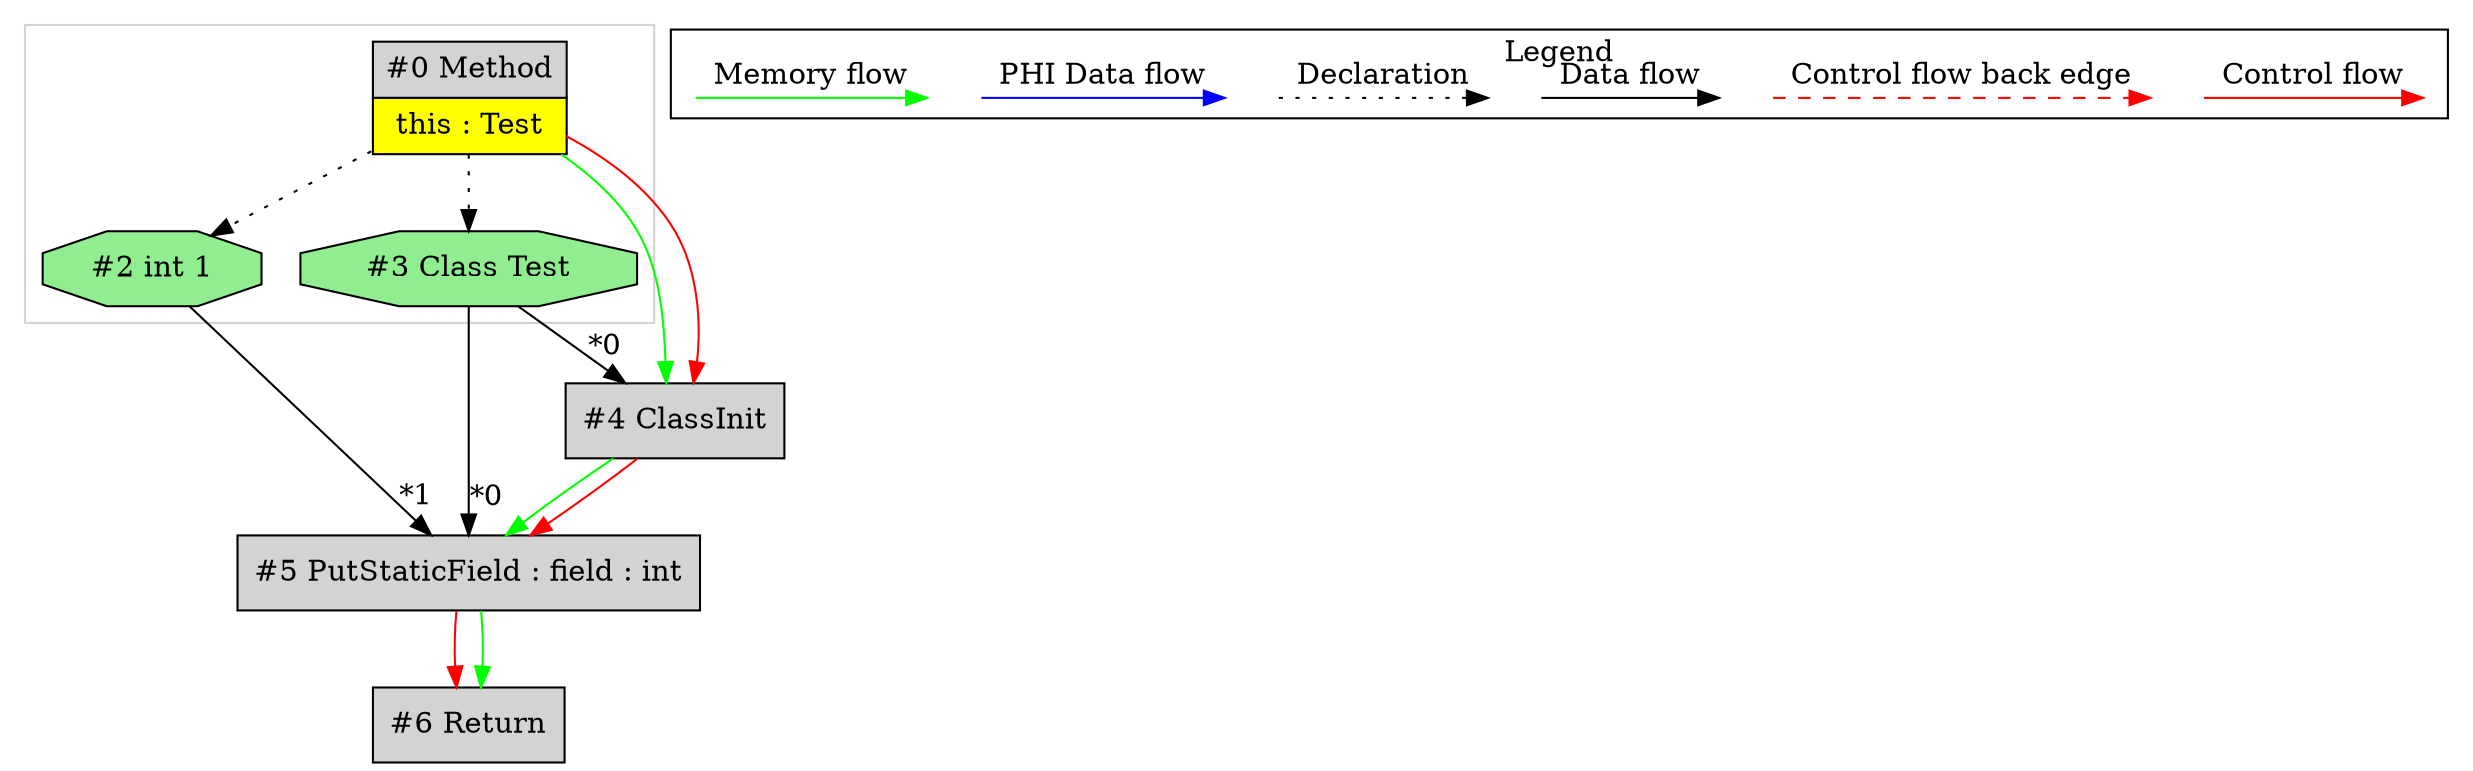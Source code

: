 digraph {
 ordering="in";
 node0[margin="0", label=<<table border="0" cellborder="1" cellspacing="0" cellpadding="5"><tr><td colspan="1">#0 Method</td></tr><tr><td port="prj1" bgcolor="yellow">this : Test</td></tr></table>>,shape=none, fillcolor=lightgrey, style=filled];
 node4[label="#4 ClassInit",shape=box, fillcolor=lightgrey, style=filled];
 node3 -> node4[headlabel="*0", labeldistance=2];
 node0 -> node4[labeldistance=2, color=green, constraint=false];
 node0 -> node4[labeldistance=2, color=red, fontcolor=red];
 node3[label="#3 Class Test",shape=octagon, fillcolor=lightgreen, style=filled];
 node0 -> node3[style=dotted];
 node5[label="#5 PutStaticField : field : int",shape=box, fillcolor=lightgrey, style=filled];
 node3 -> node5[headlabel="*0", labeldistance=2];
 node2 -> node5[headlabel="*1", labeldistance=2];
 node4 -> node5[labeldistance=2, color=green, constraint=false];
 node4 -> node5[labeldistance=2, color=red, fontcolor=red];
 node2[label="#2 int 1",shape=octagon, fillcolor=lightgreen, style=filled];
 node0 -> node2[style=dotted];
 node6[label="#6 Return",shape=box, fillcolor=lightgrey, style=filled];
 node5 -> node6[labeldistance=2, color=red, fontcolor=red];
 node5 -> node6[labeldistance=2, color=green, constraint=false];
 subgraph cluster_0 {
  color=lightgray;
  node0;
  node2;
  node3;
 }
 subgraph cluster_000 {
  label = "Legend";
  node [shape=point]
  {
   rank=same;
   c0 [style = invis];
   c1 [style = invis];
   c2 [style = invis];
   c3 [style = invis];
   d0 [style = invis];
   d1 [style = invis];
   d2 [style = invis];
   d3 [style = invis];
   d4 [style = invis];
   d5 [style = invis];
   d6 [style = invis];
   d7 [style = invis];
  }
  c0 -> c1 [label="Control flow", style=solid, color=red]
  c2 -> c3 [label="Control flow back edge", style=dashed, color=red]
  d0 -> d1 [label="Data flow"]
  d2 -> d3 [label="Declaration", style=dotted]
  d4 -> d5 [label="PHI Data flow", color=blue]
  d6 -> d7 [label="Memory flow", color=green]
 }

}
